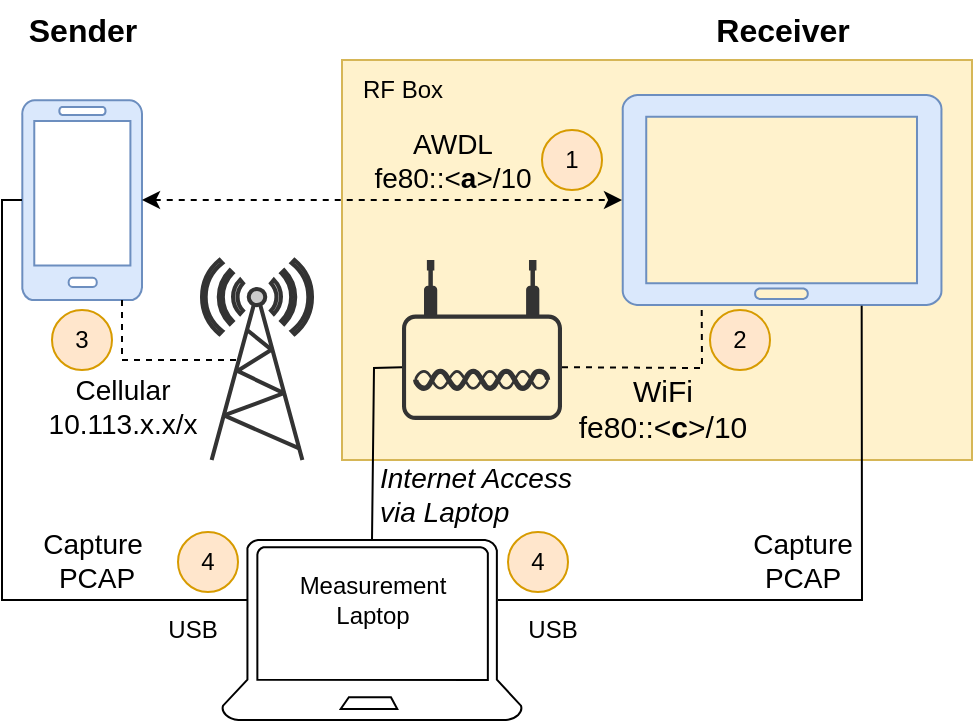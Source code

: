 <mxfile version="24.4.8" type="device">
  <diagram name="Page-1" id="tMPGpnKy-ZowUA-VL0b9">
    <mxGraphModel dx="945" dy="560" grid="1" gridSize="10" guides="1" tooltips="1" connect="1" arrows="1" fold="1" page="1" pageScale="1" pageWidth="850" pageHeight="1100" math="0" shadow="0">
      <root>
        <mxCell id="0" />
        <mxCell id="1" parent="0" />
        <mxCell id="voaq_ugr3uCPQvjhjeNq-1" value="" style="rounded=0;whiteSpace=wrap;html=1;fillColor=#fff2cc;strokeColor=#d6b656;" parent="1" vertex="1">
          <mxGeometry x="260" y="40" width="315" height="200" as="geometry" />
        </mxCell>
        <mxCell id="GLRb8waI0ZLwu5YfJsHA-3" value="" style="verticalLabelPosition=bottom;html=1;verticalAlign=top;align=center;shape=mxgraph.azure.mobile;pointerEvents=1;fillColor=#dae8fc;strokeColor=#6c8ebf;" parent="1" vertex="1">
          <mxGeometry x="100" y="60" width="60" height="100" as="geometry" />
        </mxCell>
        <mxCell id="GLRb8waI0ZLwu5YfJsHA-5" value="" style="verticalLabelPosition=bottom;html=1;verticalAlign=top;align=center;shape=mxgraph.azure.tablet;pointerEvents=1;fillColor=#dae8fc;strokeColor=#6c8ebf;" parent="1" vertex="1">
          <mxGeometry x="400" y="57.5" width="160" height="105" as="geometry" />
        </mxCell>
        <mxCell id="voaq_ugr3uCPQvjhjeNq-2" value="RF Box" style="text;html=1;align=center;verticalAlign=middle;resizable=0;points=[];autosize=1;strokeColor=none;fillColor=none;" parent="1" vertex="1">
          <mxGeometry x="260" y="40" width="60" height="30" as="geometry" />
        </mxCell>
        <mxCell id="voaq_ugr3uCPQvjhjeNq-3" value="AWDL&lt;br&gt;&lt;div style=&quot;font-size: 14px;&quot;&gt;fe80::&amp;lt;&lt;b&gt;a&lt;/b&gt;&amp;gt;/10&lt;br style=&quot;font-size: 14px;&quot;&gt;&lt;/div&gt;" style="endArrow=classic;dashed=1;html=1;strokeWidth=1;rounded=0;exitX=1;exitY=0.5;exitDx=0;exitDy=0;exitPerimeter=0;entryX=0;entryY=0.5;entryDx=0;entryDy=0;entryPerimeter=0;startArrow=classic;startFill=1;endFill=1;fontStyle=0;fontSize=14;labelBorderColor=none;textShadow=0;spacingLeft=0;spacingRight=0;spacing=2;labelBackgroundColor=none;verticalAlign=bottom;" parent="1" source="GLRb8waI0ZLwu5YfJsHA-3" target="GLRb8waI0ZLwu5YfJsHA-5" edge="1">
          <mxGeometry x="0.286" width="50" height="50" relative="1" as="geometry">
            <mxPoint x="360" y="250" as="sourcePoint" />
            <mxPoint x="410" y="200" as="targetPoint" />
            <mxPoint as="offset" />
          </mxGeometry>
        </mxCell>
        <mxCell id="voaq_ugr3uCPQvjhjeNq-4" value="Sender" style="text;html=1;align=center;verticalAlign=middle;resizable=0;points=[];autosize=1;strokeColor=none;fillColor=none;fontSize=16;fontStyle=1" parent="1" vertex="1">
          <mxGeometry x="90" y="10" width="80" height="30" as="geometry" />
        </mxCell>
        <mxCell id="voaq_ugr3uCPQvjhjeNq-8" value="&lt;div&gt;Capture&amp;nbsp;&lt;/div&gt;&lt;div&gt;PCAP&lt;/div&gt;" style="endArrow=none;html=1;rounded=0;exitX=0;exitY=0.5;exitDx=0;exitDy=0;exitPerimeter=0;fontSize=14;fontStyle=0;verticalAlign=bottom;" parent="1" source="GLRb8waI0ZLwu5YfJsHA-3" edge="1">
          <mxGeometry x="0.545" width="50" height="50" relative="1" as="geometry">
            <mxPoint x="360" y="220" as="sourcePoint" />
            <mxPoint x="213" y="310" as="targetPoint" />
            <Array as="points">
              <mxPoint x="90" y="110" />
              <mxPoint x="90" y="310" />
            </Array>
            <mxPoint as="offset" />
          </mxGeometry>
        </mxCell>
        <mxCell id="voaq_ugr3uCPQvjhjeNq-9" value="USB" style="text;html=1;align=center;verticalAlign=middle;resizable=0;points=[];autosize=1;strokeColor=none;fillColor=none;" parent="1" vertex="1">
          <mxGeometry x="160" y="310" width="50" height="30" as="geometry" />
        </mxCell>
        <mxCell id="voaq_ugr3uCPQvjhjeNq-10" value="Receiver" style="text;html=1;align=center;verticalAlign=middle;resizable=0;points=[];autosize=1;strokeColor=none;fillColor=none;fontSize=16;fontStyle=1" parent="1" vertex="1">
          <mxGeometry x="435" y="10" width="90" height="30" as="geometry" />
        </mxCell>
        <mxCell id="voaq_ugr3uCPQvjhjeNq-11" value="&lt;div&gt;Capture&lt;/div&gt;&lt;div&gt;PCAP&lt;/div&gt;" style="endArrow=none;html=1;rounded=0;entryX=0.749;entryY=1.003;entryDx=0;entryDy=0;entryPerimeter=0;fontStyle=0;fontSize=14;verticalAlign=bottom;" parent="1" target="GLRb8waI0ZLwu5YfJsHA-5" edge="1">
          <mxGeometry x="-0.076" width="50" height="50" relative="1" as="geometry">
            <mxPoint x="338" y="310" as="sourcePoint" />
            <mxPoint x="410" y="170" as="targetPoint" />
            <Array as="points">
              <mxPoint x="520" y="310" />
            </Array>
            <mxPoint as="offset" />
          </mxGeometry>
        </mxCell>
        <mxCell id="voaq_ugr3uCPQvjhjeNq-12" value="USB" style="text;html=1;align=center;verticalAlign=middle;resizable=0;points=[];autosize=1;strokeColor=none;fillColor=none;" parent="1" vertex="1">
          <mxGeometry x="340" y="310" width="50" height="30" as="geometry" />
        </mxCell>
        <mxCell id="voaq_ugr3uCPQvjhjeNq-13" value="&lt;div&gt;Measurement&lt;/div&gt;&lt;div&gt;Laptop&lt;br&gt;&lt;/div&gt;" style="text;html=1;align=center;verticalAlign=middle;resizable=0;points=[];autosize=1;strokeColor=none;fillColor=none;" parent="1" vertex="1">
          <mxGeometry x="225" y="290" width="100" height="40" as="geometry" />
        </mxCell>
        <mxCell id="voaq_ugr3uCPQvjhjeNq-14" value="" style="points=[[0.03,0.36,0],[0.18,0,0],[0.5,0.34,0],[0.82,0,0],[0.97,0.36,0],[1,0.67,0],[0.975,0.975,0],[0.5,1,0],[0.025,0.975,0],[0,0.67,0]];verticalLabelPosition=bottom;sketch=0;html=1;verticalAlign=top;aspect=fixed;align=center;pointerEvents=1;shape=mxgraph.cisco19.wireless_access_point;fillColor=#333333;strokeColor=none;" parent="1" vertex="1">
          <mxGeometry x="290" y="140" width="80" height="80" as="geometry" />
        </mxCell>
        <mxCell id="voaq_ugr3uCPQvjhjeNq-16" value="&lt;div&gt;WiFi&lt;br&gt;&lt;/div&gt;&lt;div&gt;fe80::&amp;lt;&lt;b&gt;c&lt;/b&gt;&amp;gt;/10&lt;br&gt;&lt;/div&gt;" style="endArrow=none;dashed=1;html=1;rounded=0;exitX=1;exitY=0.67;exitDx=0;exitDy=0;exitPerimeter=0;entryX=0.249;entryY=0.997;entryDx=0;entryDy=0;entryPerimeter=0;fontStyle=0;fontSize=15;labelBorderColor=none;textShadow=0;labelBackgroundColor=none;verticalAlign=top;spacing=-2;" parent="1" source="voaq_ugr3uCPQvjhjeNq-14" target="GLRb8waI0ZLwu5YfJsHA-5" edge="1">
          <mxGeometry x="-0.018" width="50" height="50" relative="1" as="geometry">
            <mxPoint x="360" y="290" as="sourcePoint" />
            <mxPoint x="410" y="240" as="targetPoint" />
            <Array as="points">
              <mxPoint x="440" y="194" />
            </Array>
            <mxPoint as="offset" />
          </mxGeometry>
        </mxCell>
        <mxCell id="voaq_ugr3uCPQvjhjeNq-22" value="&lt;div&gt;Internet Access&lt;/div&gt;&lt;div&gt;via Laptop&lt;br&gt;&lt;/div&gt;" style="endArrow=none;html=1;rounded=0;exitX=0.5;exitY=0;exitDx=0;exitDy=0;exitPerimeter=0;fontStyle=2;fontSize=14;labelBorderColor=none;textShadow=0;labelBackgroundColor=none;verticalAlign=middle;labelPosition=right;verticalLabelPosition=middle;align=left;spacingLeft=2;entryX=0;entryY=0.67;entryDx=0;entryDy=0;entryPerimeter=0;" parent="1" source="voaq_ugr3uCPQvjhjeNq-6" target="voaq_ugr3uCPQvjhjeNq-14" edge="1">
          <mxGeometry x="-0.542" width="50" height="50" relative="1" as="geometry">
            <mxPoint x="180" y="220" as="sourcePoint" />
            <mxPoint x="291" y="200" as="targetPoint" />
            <Array as="points">
              <mxPoint x="276" y="194" />
            </Array>
            <mxPoint as="offset" />
          </mxGeometry>
        </mxCell>
        <mxCell id="voaq_ugr3uCPQvjhjeNq-6" value="" style="verticalLabelPosition=bottom;html=1;verticalAlign=top;align=center;strokeColor=default;fillColor=#FFFFFF;shape=mxgraph.azure.laptop;pointerEvents=1;" parent="1" vertex="1">
          <mxGeometry x="200" y="280" width="150" height="90" as="geometry" />
        </mxCell>
        <mxCell id="voaq_ugr3uCPQvjhjeNq-23" value="" style="fontColor=#0066CC;verticalAlign=top;verticalLabelPosition=bottom;labelPosition=center;align=center;html=1;outlineConnect=0;fillColor=#CCCCCC;strokeColor=#333333;gradientColor=none;gradientDirection=north;strokeWidth=2;shape=mxgraph.networks.radio_tower;" parent="1" vertex="1">
          <mxGeometry x="190" y="140" width="55" height="100" as="geometry" />
        </mxCell>
        <mxCell id="voaq_ugr3uCPQvjhjeNq-24" value="&lt;div style=&quot;font-size: 14px;&quot;&gt;&lt;span style=&quot;background-color: initial;&quot;&gt;Cellular&lt;/span&gt;&lt;/div&gt;&lt;div style=&quot;font-size: 14px;&quot;&gt;&lt;span style=&quot;background-color: initial;&quot;&gt;10.113.x.x/x&lt;/span&gt;&lt;br&gt;&lt;/div&gt;" style="endArrow=none;dashed=1;html=1;rounded=0;entryX=0.33;entryY=0.5;entryDx=0;entryDy=0;entryPerimeter=0;fontStyle=0;fontSize=14;labelBorderColor=none;textShadow=0;labelBackgroundColor=none;verticalAlign=top;" parent="1" target="voaq_ugr3uCPQvjhjeNq-23" edge="1">
          <mxGeometry x="-0.319" width="50" height="50" relative="1" as="geometry">
            <mxPoint x="150" y="160" as="sourcePoint" />
            <mxPoint x="410" y="200" as="targetPoint" />
            <Array as="points">
              <mxPoint x="150" y="190" />
            </Array>
            <mxPoint as="offset" />
          </mxGeometry>
        </mxCell>
        <mxCell id="RHVGhRYyqxNj4GJr4SZu-1" value="1" style="ellipse;whiteSpace=wrap;html=1;fillColor=#ffe6cc;strokeColor=#d79b00;" vertex="1" parent="1">
          <mxGeometry x="360" y="75" width="30" height="30" as="geometry" />
        </mxCell>
        <mxCell id="RHVGhRYyqxNj4GJr4SZu-2" value="2" style="ellipse;whiteSpace=wrap;html=1;fillColor=#ffe6cc;strokeColor=#d79b00;" vertex="1" parent="1">
          <mxGeometry x="444" y="165" width="30" height="30" as="geometry" />
        </mxCell>
        <mxCell id="RHVGhRYyqxNj4GJr4SZu-3" value="3" style="ellipse;whiteSpace=wrap;html=1;fillColor=#ffe6cc;strokeColor=#d79b00;" vertex="1" parent="1">
          <mxGeometry x="115" y="165" width="30" height="30" as="geometry" />
        </mxCell>
        <mxCell id="RHVGhRYyqxNj4GJr4SZu-4" value="4" style="ellipse;whiteSpace=wrap;html=1;fillColor=#ffe6cc;strokeColor=#d79b00;" vertex="1" parent="1">
          <mxGeometry x="178" y="276" width="30" height="30" as="geometry" />
        </mxCell>
        <mxCell id="RHVGhRYyqxNj4GJr4SZu-5" value="4" style="ellipse;whiteSpace=wrap;html=1;fillColor=#ffe6cc;strokeColor=#d79b00;" vertex="1" parent="1">
          <mxGeometry x="343" y="276" width="30" height="30" as="geometry" />
        </mxCell>
      </root>
    </mxGraphModel>
  </diagram>
</mxfile>
